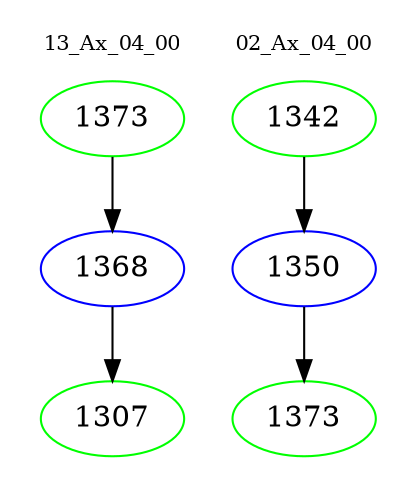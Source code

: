 digraph{
subgraph cluster_0 {
color = white
label = "13_Ax_04_00";
fontsize=10;
T0_1373 [label="1373", color="green"]
T0_1373 -> T0_1368 [color="black"]
T0_1368 [label="1368", color="blue"]
T0_1368 -> T0_1307 [color="black"]
T0_1307 [label="1307", color="green"]
}
subgraph cluster_1 {
color = white
label = "02_Ax_04_00";
fontsize=10;
T1_1342 [label="1342", color="green"]
T1_1342 -> T1_1350 [color="black"]
T1_1350 [label="1350", color="blue"]
T1_1350 -> T1_1373 [color="black"]
T1_1373 [label="1373", color="green"]
}
}
